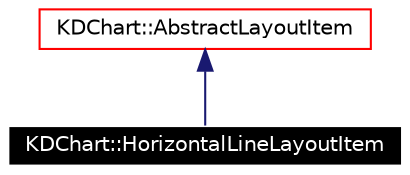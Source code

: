 digraph G
{
  edge [fontname="Helvetica",fontsize=10,labelfontname="Helvetica",labelfontsize=10];
  node [fontname="Helvetica",fontsize=10,shape=record];
  Node390 [label="KDChart::HorizontalLineLayoutItem",height=0.2,width=0.4,color="white", fillcolor="black", style="filled" fontcolor="white"];
  Node391 -> Node390 [dir=back,color="midnightblue",fontsize=10,style="solid",fontname="Helvetica"];
  Node391 [label="KDChart::AbstractLayoutItem",height=0.2,width=0.4,color="red",URL="$class_k_d_chart_1_1_abstract_layout_item.html"];
}
